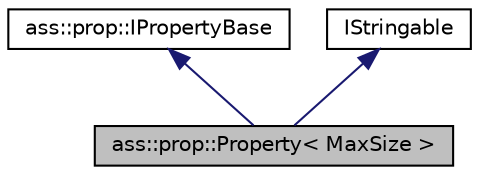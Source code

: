 digraph "ass::prop::Property&lt; MaxSize &gt;"
{
 // LATEX_PDF_SIZE
  edge [fontname="Helvetica",fontsize="10",labelfontname="Helvetica",labelfontsize="10"];
  node [fontname="Helvetica",fontsize="10",shape=record];
  Node1 [label="ass::prop::Property\< MaxSize \>",height=0.2,width=0.4,color="black", fillcolor="grey75", style="filled", fontcolor="black",tooltip=" "];
  Node2 -> Node1 [dir="back",color="midnightblue",fontsize="10",style="solid",fontname="Helvetica"];
  Node2 [label="ass::prop::IPropertyBase",height=0.2,width=0.4,color="black", fillcolor="white", style="filled",URL="$structass_1_1prop_1_1IPropertyBase.html",tooltip="Base class for all properties."];
  Node3 -> Node1 [dir="back",color="midnightblue",fontsize="10",style="solid",fontname="Helvetica"];
  Node3 [label="IStringable",height=0.2,width=0.4,color="black", fillcolor="white", style="filled",URL="$classIStringable.html",tooltip="Object that can be converted to string."];
}
